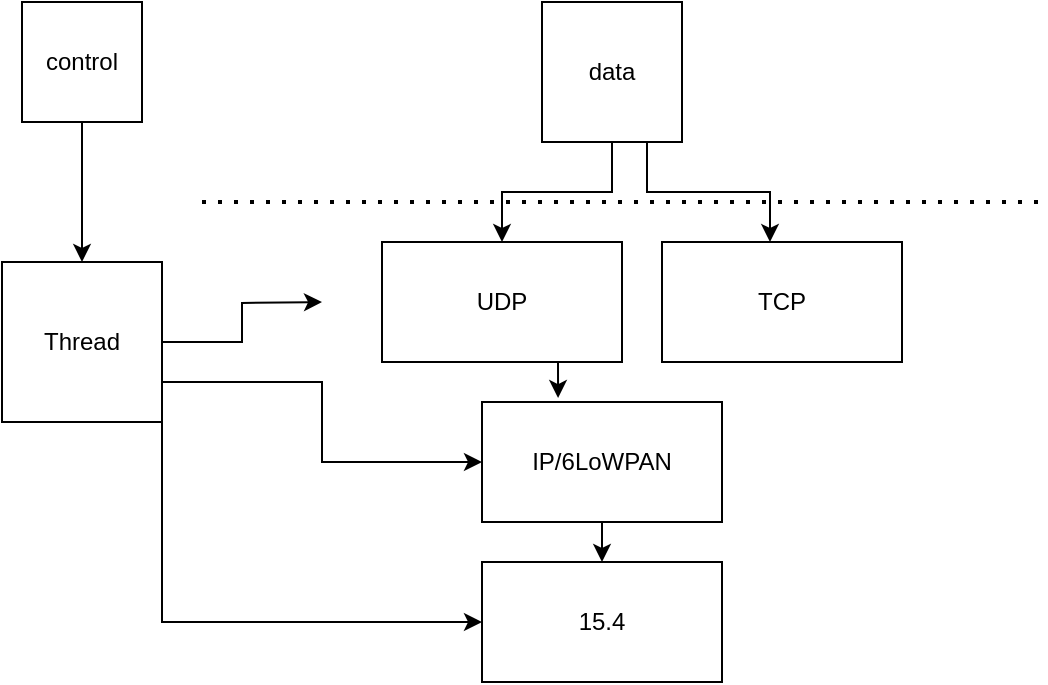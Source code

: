 <mxfile version="21.6.9" type="github">
  <diagram name="Page-1" id="ozs8nC8wPT5GNGR2aboZ">
    <mxGraphModel dx="989" dy="567" grid="1" gridSize="10" guides="1" tooltips="1" connect="1" arrows="1" fold="1" page="1" pageScale="1" pageWidth="850" pageHeight="1100" math="0" shadow="0">
      <root>
        <mxCell id="0" />
        <mxCell id="1" parent="0" />
        <mxCell id="8-qyJnc8d29dQaqDmb6w-1" value="15.4 " style="rounded=0;whiteSpace=wrap;html=1;" vertex="1" parent="1">
          <mxGeometry x="360" y="340" width="120" height="60" as="geometry" />
        </mxCell>
        <mxCell id="8-qyJnc8d29dQaqDmb6w-2" value="TCP" style="rounded=0;whiteSpace=wrap;html=1;" vertex="1" parent="1">
          <mxGeometry x="450" y="180" width="120" height="60" as="geometry" />
        </mxCell>
        <mxCell id="8-qyJnc8d29dQaqDmb6w-18" style="edgeStyle=orthogonalEdgeStyle;rounded=0;orthogonalLoop=1;jettySize=auto;html=1;exitX=0.75;exitY=1;exitDx=0;exitDy=0;entryX=0.317;entryY=-0.033;entryDx=0;entryDy=0;entryPerimeter=0;" edge="1" parent="1" source="8-qyJnc8d29dQaqDmb6w-3" target="8-qyJnc8d29dQaqDmb6w-4">
          <mxGeometry relative="1" as="geometry" />
        </mxCell>
        <mxCell id="8-qyJnc8d29dQaqDmb6w-3" value="UDP" style="rounded=0;whiteSpace=wrap;html=1;" vertex="1" parent="1">
          <mxGeometry x="310" y="180" width="120" height="60" as="geometry" />
        </mxCell>
        <mxCell id="8-qyJnc8d29dQaqDmb6w-19" style="edgeStyle=orthogonalEdgeStyle;rounded=0;orthogonalLoop=1;jettySize=auto;html=1;exitX=0.5;exitY=1;exitDx=0;exitDy=0;entryX=0.5;entryY=0;entryDx=0;entryDy=0;" edge="1" parent="1" source="8-qyJnc8d29dQaqDmb6w-4" target="8-qyJnc8d29dQaqDmb6w-1">
          <mxGeometry relative="1" as="geometry" />
        </mxCell>
        <mxCell id="8-qyJnc8d29dQaqDmb6w-4" value="IP/6LoWPAN" style="rounded=0;whiteSpace=wrap;html=1;" vertex="1" parent="1">
          <mxGeometry x="360" y="260" width="120" height="60" as="geometry" />
        </mxCell>
        <mxCell id="8-qyJnc8d29dQaqDmb6w-6" value="" style="endArrow=none;dashed=1;html=1;dashPattern=1 3;strokeWidth=2;rounded=0;" edge="1" parent="1">
          <mxGeometry width="50" height="50" relative="1" as="geometry">
            <mxPoint x="220" y="160" as="sourcePoint" />
            <mxPoint x="640" y="160" as="targetPoint" />
          </mxGeometry>
        </mxCell>
        <mxCell id="8-qyJnc8d29dQaqDmb6w-9" style="edgeStyle=orthogonalEdgeStyle;rounded=0;orthogonalLoop=1;jettySize=auto;html=1;exitX=1;exitY=0.5;exitDx=0;exitDy=0;" edge="1" parent="1" source="8-qyJnc8d29dQaqDmb6w-7">
          <mxGeometry relative="1" as="geometry">
            <mxPoint x="280" y="210" as="targetPoint" />
          </mxGeometry>
        </mxCell>
        <mxCell id="8-qyJnc8d29dQaqDmb6w-10" style="edgeStyle=orthogonalEdgeStyle;rounded=0;orthogonalLoop=1;jettySize=auto;html=1;exitX=1;exitY=0.75;exitDx=0;exitDy=0;entryX=0;entryY=0.5;entryDx=0;entryDy=0;" edge="1" parent="1" source="8-qyJnc8d29dQaqDmb6w-7" target="8-qyJnc8d29dQaqDmb6w-4">
          <mxGeometry relative="1" as="geometry" />
        </mxCell>
        <mxCell id="8-qyJnc8d29dQaqDmb6w-11" style="edgeStyle=orthogonalEdgeStyle;rounded=0;orthogonalLoop=1;jettySize=auto;html=1;exitX=1;exitY=1;exitDx=0;exitDy=0;entryX=0;entryY=0.5;entryDx=0;entryDy=0;" edge="1" parent="1" source="8-qyJnc8d29dQaqDmb6w-7" target="8-qyJnc8d29dQaqDmb6w-1">
          <mxGeometry relative="1" as="geometry" />
        </mxCell>
        <mxCell id="8-qyJnc8d29dQaqDmb6w-7" value="Thread" style="whiteSpace=wrap;html=1;aspect=fixed;" vertex="1" parent="1">
          <mxGeometry x="120" y="190" width="80" height="80" as="geometry" />
        </mxCell>
        <mxCell id="8-qyJnc8d29dQaqDmb6w-16" style="edgeStyle=orthogonalEdgeStyle;rounded=0;orthogonalLoop=1;jettySize=auto;html=1;exitX=0.5;exitY=1;exitDx=0;exitDy=0;" edge="1" parent="1" source="8-qyJnc8d29dQaqDmb6w-12" target="8-qyJnc8d29dQaqDmb6w-7">
          <mxGeometry relative="1" as="geometry" />
        </mxCell>
        <mxCell id="8-qyJnc8d29dQaqDmb6w-12" value="control" style="whiteSpace=wrap;html=1;aspect=fixed;" vertex="1" parent="1">
          <mxGeometry x="130" y="60" width="60" height="60" as="geometry" />
        </mxCell>
        <mxCell id="8-qyJnc8d29dQaqDmb6w-14" style="edgeStyle=orthogonalEdgeStyle;rounded=0;orthogonalLoop=1;jettySize=auto;html=1;exitX=0.5;exitY=1;exitDx=0;exitDy=0;" edge="1" parent="1" source="8-qyJnc8d29dQaqDmb6w-13" target="8-qyJnc8d29dQaqDmb6w-3">
          <mxGeometry relative="1" as="geometry" />
        </mxCell>
        <mxCell id="8-qyJnc8d29dQaqDmb6w-15" style="edgeStyle=orthogonalEdgeStyle;rounded=0;orthogonalLoop=1;jettySize=auto;html=1;exitX=0.75;exitY=1;exitDx=0;exitDy=0;entryX=0.45;entryY=0;entryDx=0;entryDy=0;entryPerimeter=0;" edge="1" parent="1" source="8-qyJnc8d29dQaqDmb6w-13" target="8-qyJnc8d29dQaqDmb6w-2">
          <mxGeometry relative="1" as="geometry" />
        </mxCell>
        <mxCell id="8-qyJnc8d29dQaqDmb6w-13" value="data" style="whiteSpace=wrap;html=1;aspect=fixed;" vertex="1" parent="1">
          <mxGeometry x="390" y="60" width="70" height="70" as="geometry" />
        </mxCell>
        <mxCell id="8-qyJnc8d29dQaqDmb6w-20" style="edgeStyle=orthogonalEdgeStyle;rounded=0;orthogonalLoop=1;jettySize=auto;html=1;exitX=0.5;exitY=1;exitDx=0;exitDy=0;" edge="1" parent="1" source="8-qyJnc8d29dQaqDmb6w-2" target="8-qyJnc8d29dQaqDmb6w-2">
          <mxGeometry relative="1" as="geometry" />
        </mxCell>
      </root>
    </mxGraphModel>
  </diagram>
</mxfile>

